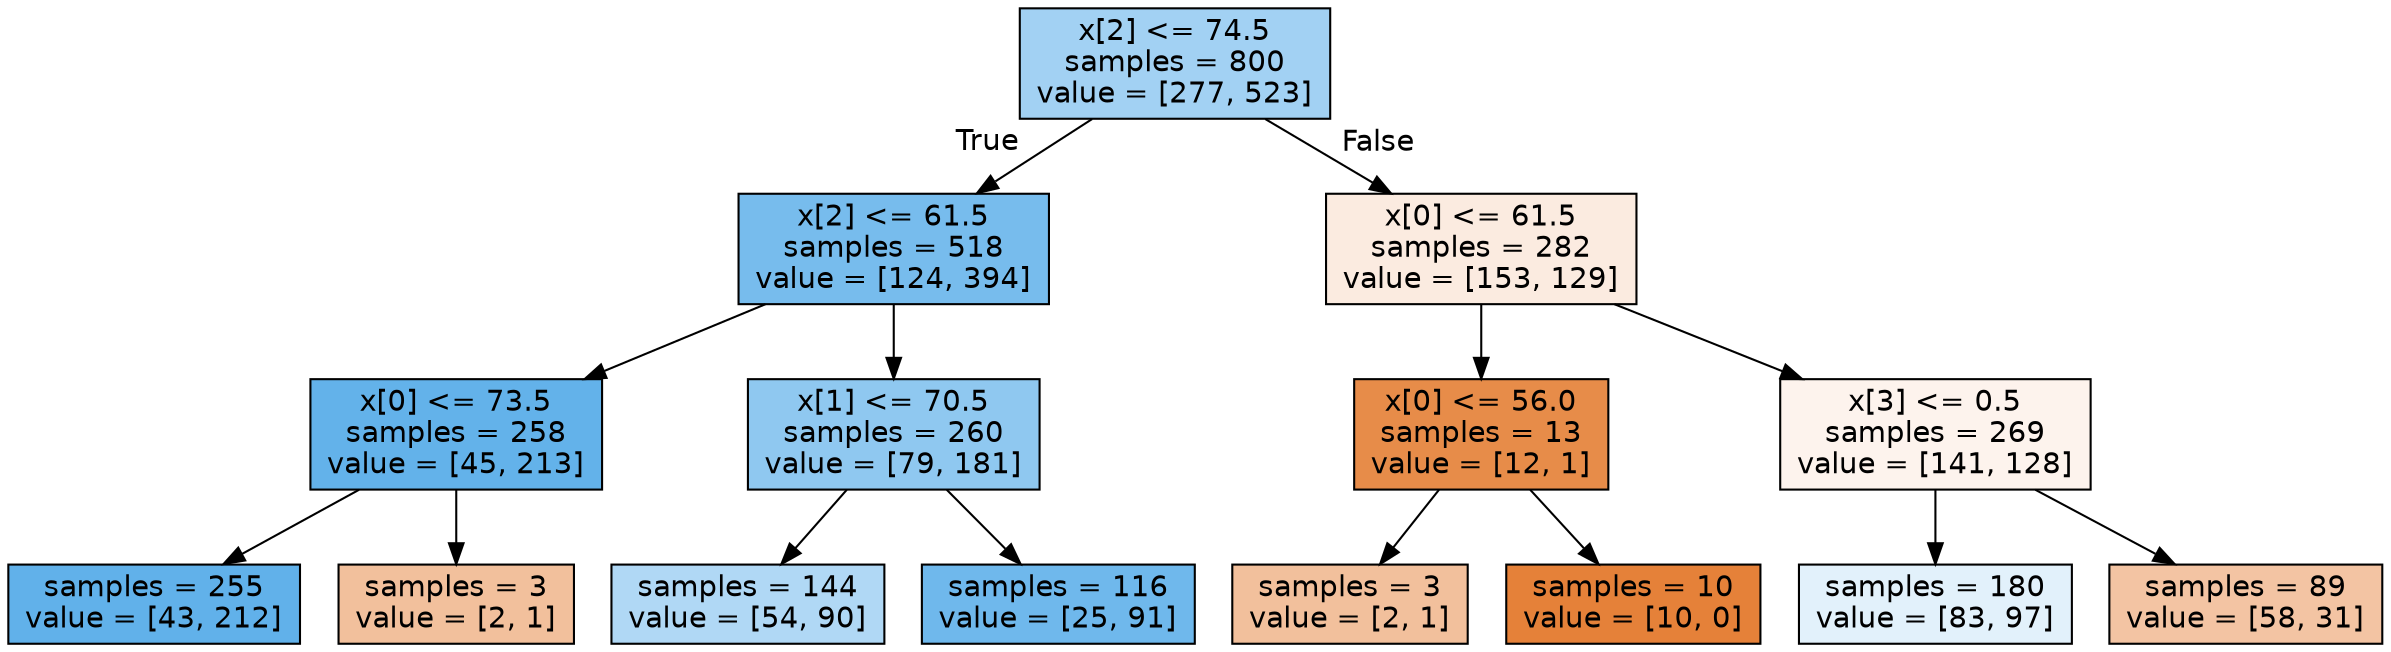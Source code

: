 digraph Tree {
node [shape=box, style="filled", color="black", fontname="helvetica"] ;
edge [fontname="helvetica"] ;
0 [label="x[2] <= 74.5\nsamples = 800\nvalue = [277, 523]", fillcolor="#a2d1f3"] ;
1 [label="x[2] <= 61.5\nsamples = 518\nvalue = [124, 394]", fillcolor="#77bced"] ;
0 -> 1 [labeldistance=2.5, labelangle=45, headlabel="True"] ;
2 [label="x[0] <= 73.5\nsamples = 258\nvalue = [45, 213]", fillcolor="#63b2ea"] ;
1 -> 2 ;
3 [label="samples = 255\nvalue = [43, 212]", fillcolor="#61b1ea"] ;
2 -> 3 ;
4 [label="samples = 3\nvalue = [2, 1]", fillcolor="#f2c09c"] ;
2 -> 4 ;
5 [label="x[1] <= 70.5\nsamples = 260\nvalue = [79, 181]", fillcolor="#8fc8f0"] ;
1 -> 5 ;
6 [label="samples = 144\nvalue = [54, 90]", fillcolor="#b0d8f5"] ;
5 -> 6 ;
7 [label="samples = 116\nvalue = [25, 91]", fillcolor="#6fb8ec"] ;
5 -> 7 ;
8 [label="x[0] <= 61.5\nsamples = 282\nvalue = [153, 129]", fillcolor="#fbebe0"] ;
0 -> 8 [labeldistance=2.5, labelangle=-45, headlabel="False"] ;
9 [label="x[0] <= 56.0\nsamples = 13\nvalue = [12, 1]", fillcolor="#e78c49"] ;
8 -> 9 ;
10 [label="samples = 3\nvalue = [2, 1]", fillcolor="#f2c09c"] ;
9 -> 10 ;
11 [label="samples = 10\nvalue = [10, 0]", fillcolor="#e58139"] ;
9 -> 11 ;
12 [label="x[3] <= 0.5\nsamples = 269\nvalue = [141, 128]", fillcolor="#fdf3ed"] ;
8 -> 12 ;
13 [label="samples = 180\nvalue = [83, 97]", fillcolor="#e2f1fb"] ;
12 -> 13 ;
14 [label="samples = 89\nvalue = [58, 31]", fillcolor="#f3c4a3"] ;
12 -> 14 ;
}